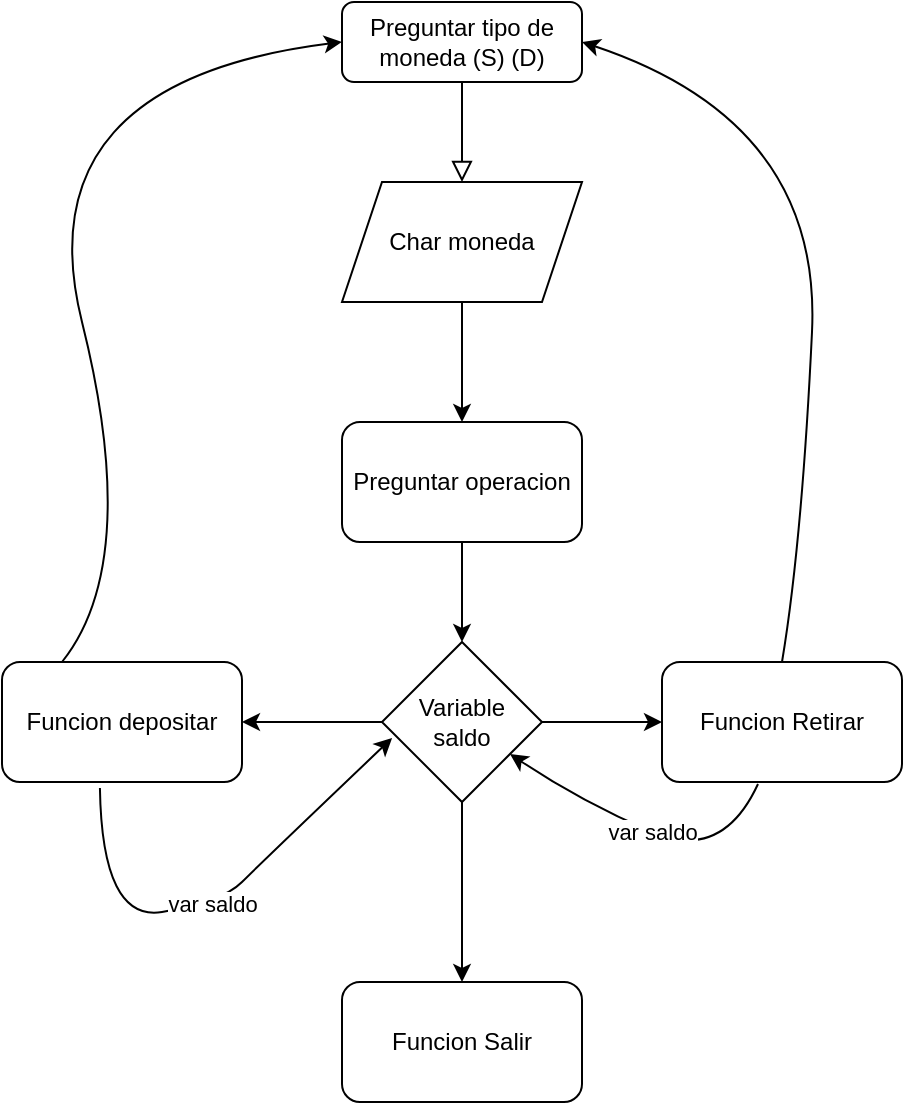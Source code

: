 <mxfile version="20.4.2" type="github">
  <diagram id="C5RBs43oDa-KdzZeNtuy" name="Page-1">
    <mxGraphModel dx="1102" dy="575" grid="1" gridSize="10" guides="1" tooltips="1" connect="1" arrows="1" fold="1" page="1" pageScale="1" pageWidth="827" pageHeight="1169" math="0" shadow="0">
      <root>
        <mxCell id="WIyWlLk6GJQsqaUBKTNV-0" />
        <mxCell id="WIyWlLk6GJQsqaUBKTNV-1" parent="WIyWlLk6GJQsqaUBKTNV-0" />
        <mxCell id="WIyWlLk6GJQsqaUBKTNV-2" value="" style="rounded=0;html=1;jettySize=auto;orthogonalLoop=1;fontSize=11;endArrow=block;endFill=0;endSize=8;strokeWidth=1;shadow=0;labelBackgroundColor=none;edgeStyle=orthogonalEdgeStyle;" parent="WIyWlLk6GJQsqaUBKTNV-1" source="WIyWlLk6GJQsqaUBKTNV-3" edge="1">
          <mxGeometry relative="1" as="geometry">
            <mxPoint x="400" y="110" as="targetPoint" />
          </mxGeometry>
        </mxCell>
        <mxCell id="WIyWlLk6GJQsqaUBKTNV-3" value="&lt;div&gt;Preguntar tipo de moneda (S) (D)&lt;br&gt;&lt;/div&gt;" style="rounded=1;whiteSpace=wrap;html=1;fontSize=12;glass=0;strokeWidth=1;shadow=0;" parent="WIyWlLk6GJQsqaUBKTNV-1" vertex="1">
          <mxGeometry x="340" y="20" width="120" height="40" as="geometry" />
        </mxCell>
        <mxCell id="x3FiN0P3f68U1pClzo3Q-3" style="edgeStyle=orthogonalEdgeStyle;rounded=0;orthogonalLoop=1;jettySize=auto;html=1;exitX=0.5;exitY=1;exitDx=0;exitDy=0;" edge="1" parent="WIyWlLk6GJQsqaUBKTNV-1" source="x3FiN0P3f68U1pClzo3Q-0" target="x3FiN0P3f68U1pClzo3Q-1">
          <mxGeometry relative="1" as="geometry" />
        </mxCell>
        <mxCell id="x3FiN0P3f68U1pClzo3Q-0" value="&lt;div&gt;Char moneda&lt;/div&gt;" style="shape=parallelogram;perimeter=parallelogramPerimeter;whiteSpace=wrap;html=1;fixedSize=1;" vertex="1" parent="WIyWlLk6GJQsqaUBKTNV-1">
          <mxGeometry x="340" y="110" width="120" height="60" as="geometry" />
        </mxCell>
        <mxCell id="x3FiN0P3f68U1pClzo3Q-6" style="edgeStyle=orthogonalEdgeStyle;rounded=0;orthogonalLoop=1;jettySize=auto;html=1;entryX=0.5;entryY=0;entryDx=0;entryDy=0;" edge="1" parent="WIyWlLk6GJQsqaUBKTNV-1" source="x3FiN0P3f68U1pClzo3Q-1" target="x3FiN0P3f68U1pClzo3Q-4">
          <mxGeometry relative="1" as="geometry" />
        </mxCell>
        <mxCell id="x3FiN0P3f68U1pClzo3Q-1" value="&lt;div&gt;Preguntar operacion&lt;/div&gt;" style="rounded=1;whiteSpace=wrap;html=1;" vertex="1" parent="WIyWlLk6GJQsqaUBKTNV-1">
          <mxGeometry x="340" y="230" width="120" height="60" as="geometry" />
        </mxCell>
        <mxCell id="x3FiN0P3f68U1pClzo3Q-8" style="edgeStyle=orthogonalEdgeStyle;rounded=0;orthogonalLoop=1;jettySize=auto;html=1;entryX=1;entryY=0.5;entryDx=0;entryDy=0;" edge="1" parent="WIyWlLk6GJQsqaUBKTNV-1" source="x3FiN0P3f68U1pClzo3Q-4" target="x3FiN0P3f68U1pClzo3Q-7">
          <mxGeometry relative="1" as="geometry" />
        </mxCell>
        <mxCell id="x3FiN0P3f68U1pClzo3Q-14" style="edgeStyle=orthogonalEdgeStyle;rounded=0;orthogonalLoop=1;jettySize=auto;html=1;entryX=0;entryY=0.5;entryDx=0;entryDy=0;" edge="1" parent="WIyWlLk6GJQsqaUBKTNV-1" source="x3FiN0P3f68U1pClzo3Q-4" target="x3FiN0P3f68U1pClzo3Q-13">
          <mxGeometry relative="1" as="geometry" />
        </mxCell>
        <mxCell id="x3FiN0P3f68U1pClzo3Q-18" style="edgeStyle=orthogonalEdgeStyle;rounded=0;orthogonalLoop=1;jettySize=auto;html=1;entryX=0.5;entryY=0;entryDx=0;entryDy=0;" edge="1" parent="WIyWlLk6GJQsqaUBKTNV-1" source="x3FiN0P3f68U1pClzo3Q-4" target="x3FiN0P3f68U1pClzo3Q-17">
          <mxGeometry relative="1" as="geometry" />
        </mxCell>
        <mxCell id="x3FiN0P3f68U1pClzo3Q-4" value="&lt;div&gt;Variable &lt;br&gt;&lt;/div&gt;&lt;div&gt;saldo&lt;/div&gt;" style="rhombus;whiteSpace=wrap;html=1;" vertex="1" parent="WIyWlLk6GJQsqaUBKTNV-1">
          <mxGeometry x="360" y="340" width="80" height="80" as="geometry" />
        </mxCell>
        <mxCell id="x3FiN0P3f68U1pClzo3Q-7" value="&lt;div&gt;Funcion depositar&lt;/div&gt;" style="rounded=1;whiteSpace=wrap;html=1;" vertex="1" parent="WIyWlLk6GJQsqaUBKTNV-1">
          <mxGeometry x="170" y="350" width="120" height="60" as="geometry" />
        </mxCell>
        <mxCell id="x3FiN0P3f68U1pClzo3Q-9" value="&lt;div&gt;var saldo&lt;/div&gt;" style="curved=1;endArrow=classic;html=1;rounded=0;exitX=0.408;exitY=1.05;exitDx=0;exitDy=0;exitPerimeter=0;entryX=0.063;entryY=0.6;entryDx=0;entryDy=0;entryPerimeter=0;" edge="1" parent="WIyWlLk6GJQsqaUBKTNV-1" source="x3FiN0P3f68U1pClzo3Q-7" target="x3FiN0P3f68U1pClzo3Q-4">
          <mxGeometry width="50" height="50" relative="1" as="geometry">
            <mxPoint x="240" y="480" as="sourcePoint" />
            <mxPoint x="290" y="430" as="targetPoint" />
            <Array as="points">
              <mxPoint x="220" y="480" />
              <mxPoint x="280" y="470" />
              <mxPoint x="300" y="450" />
            </Array>
          </mxGeometry>
        </mxCell>
        <mxCell id="x3FiN0P3f68U1pClzo3Q-12" value="" style="curved=1;endArrow=classic;html=1;rounded=0;exitX=0.25;exitY=0;exitDx=0;exitDy=0;entryX=0;entryY=0.5;entryDx=0;entryDy=0;" edge="1" parent="WIyWlLk6GJQsqaUBKTNV-1" source="x3FiN0P3f68U1pClzo3Q-7" target="WIyWlLk6GJQsqaUBKTNV-3">
          <mxGeometry width="50" height="50" relative="1" as="geometry">
            <mxPoint x="180" y="320" as="sourcePoint" />
            <mxPoint x="230" y="270" as="targetPoint" />
            <Array as="points">
              <mxPoint x="240" y="300" />
              <mxPoint x="180" y="60" />
            </Array>
          </mxGeometry>
        </mxCell>
        <mxCell id="x3FiN0P3f68U1pClzo3Q-13" value="&lt;div&gt;Funcion Retirar&lt;/div&gt;" style="rounded=1;whiteSpace=wrap;html=1;" vertex="1" parent="WIyWlLk6GJQsqaUBKTNV-1">
          <mxGeometry x="500" y="350" width="120" height="60" as="geometry" />
        </mxCell>
        <mxCell id="x3FiN0P3f68U1pClzo3Q-15" value="" style="curved=1;endArrow=classic;html=1;rounded=0;exitX=0.5;exitY=0;exitDx=0;exitDy=0;entryX=1;entryY=0.5;entryDx=0;entryDy=0;" edge="1" parent="WIyWlLk6GJQsqaUBKTNV-1" source="x3FiN0P3f68U1pClzo3Q-13" target="WIyWlLk6GJQsqaUBKTNV-3">
          <mxGeometry width="50" height="50" relative="1" as="geometry">
            <mxPoint x="550" y="310" as="sourcePoint" />
            <mxPoint x="600" y="260" as="targetPoint" />
            <Array as="points">
              <mxPoint x="570" y="290" />
              <mxPoint x="580" y="80" />
            </Array>
          </mxGeometry>
        </mxCell>
        <mxCell id="x3FiN0P3f68U1pClzo3Q-16" value="&lt;div&gt;var saldo&lt;/div&gt;" style="curved=1;endArrow=classic;html=1;rounded=0;exitX=0.4;exitY=1.017;exitDx=0;exitDy=0;exitPerimeter=0;" edge="1" parent="WIyWlLk6GJQsqaUBKTNV-1" source="x3FiN0P3f68U1pClzo3Q-13" target="x3FiN0P3f68U1pClzo3Q-4">
          <mxGeometry width="50" height="50" relative="1" as="geometry">
            <mxPoint x="380" y="330" as="sourcePoint" />
            <mxPoint x="430" y="280" as="targetPoint" />
            <Array as="points">
              <mxPoint x="530" y="450" />
              <mxPoint x="460" y="420" />
            </Array>
          </mxGeometry>
        </mxCell>
        <mxCell id="x3FiN0P3f68U1pClzo3Q-17" value="&lt;div&gt;Funcion Salir&lt;/div&gt;" style="rounded=1;whiteSpace=wrap;html=1;" vertex="1" parent="WIyWlLk6GJQsqaUBKTNV-1">
          <mxGeometry x="340" y="510" width="120" height="60" as="geometry" />
        </mxCell>
      </root>
    </mxGraphModel>
  </diagram>
</mxfile>
